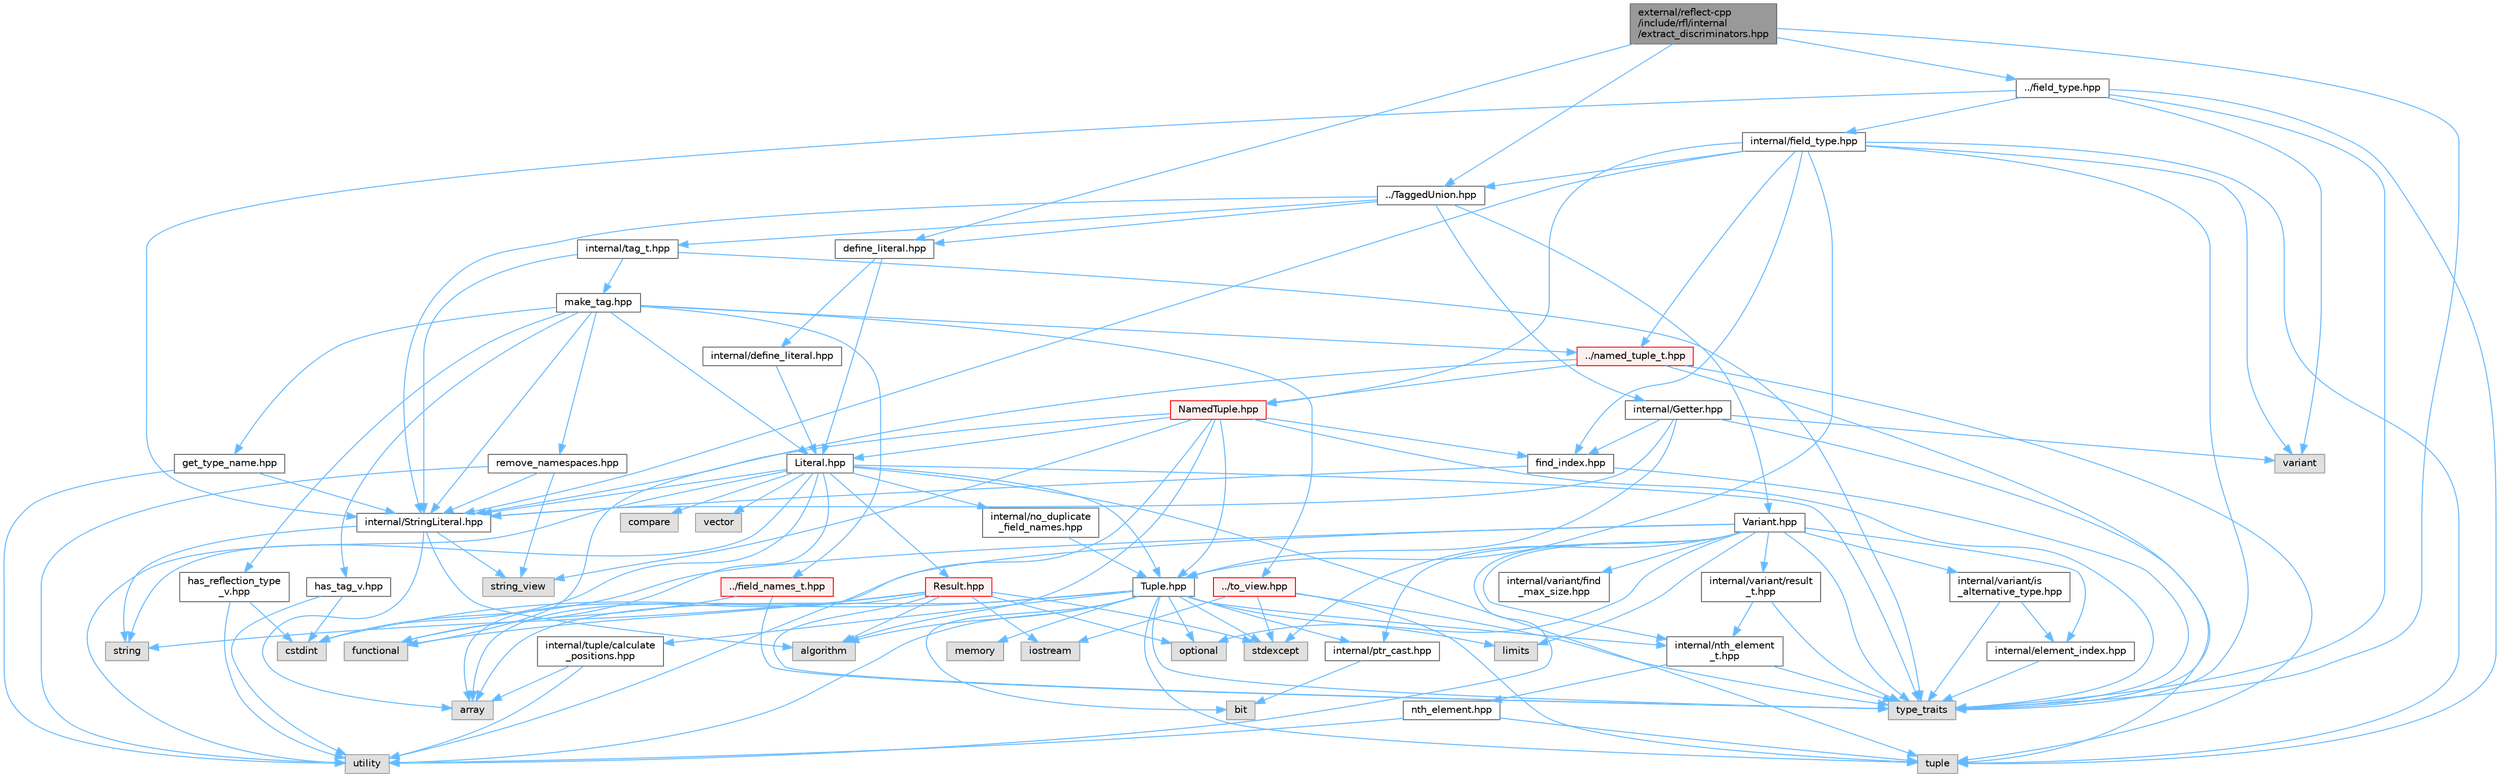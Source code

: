 digraph "external/reflect-cpp/include/rfl/internal/extract_discriminators.hpp"
{
 // LATEX_PDF_SIZE
  bgcolor="transparent";
  edge [fontname=Helvetica,fontsize=10,labelfontname=Helvetica,labelfontsize=10];
  node [fontname=Helvetica,fontsize=10,shape=box,height=0.2,width=0.4];
  Node1 [id="Node000001",label="external/reflect-cpp\l/include/rfl/internal\l/extract_discriminators.hpp",height=0.2,width=0.4,color="gray40", fillcolor="grey60", style="filled", fontcolor="black",tooltip=" "];
  Node1 -> Node2 [id="edge137_Node000001_Node000002",color="steelblue1",style="solid",tooltip=" "];
  Node2 [id="Node000002",label="type_traits",height=0.2,width=0.4,color="grey60", fillcolor="#E0E0E0", style="filled",tooltip=" "];
  Node1 -> Node3 [id="edge138_Node000001_Node000003",color="steelblue1",style="solid",tooltip=" "];
  Node3 [id="Node000003",label="../TaggedUnion.hpp",height=0.2,width=0.4,color="grey40", fillcolor="white", style="filled",URL="$_tagged_union_8hpp.html",tooltip=" "];
  Node3 -> Node4 [id="edge139_Node000003_Node000004",color="steelblue1",style="solid",tooltip=" "];
  Node4 [id="Node000004",label="Variant.hpp",height=0.2,width=0.4,color="grey40", fillcolor="white", style="filled",URL="$_variant_8hpp.html",tooltip=" "];
  Node4 -> Node5 [id="edge140_Node000004_Node000005",color="steelblue1",style="solid",tooltip=" "];
  Node5 [id="Node000005",label="array",height=0.2,width=0.4,color="grey60", fillcolor="#E0E0E0", style="filled",tooltip=" "];
  Node4 -> Node6 [id="edge141_Node000004_Node000006",color="steelblue1",style="solid",tooltip=" "];
  Node6 [id="Node000006",label="cstdint",height=0.2,width=0.4,color="grey60", fillcolor="#E0E0E0", style="filled",tooltip=" "];
  Node4 -> Node7 [id="edge142_Node000004_Node000007",color="steelblue1",style="solid",tooltip=" "];
  Node7 [id="Node000007",label="limits",height=0.2,width=0.4,color="grey60", fillcolor="#E0E0E0", style="filled",tooltip=" "];
  Node4 -> Node8 [id="edge143_Node000004_Node000008",color="steelblue1",style="solid",tooltip=" "];
  Node8 [id="Node000008",label="optional",height=0.2,width=0.4,color="grey60", fillcolor="#E0E0E0", style="filled",tooltip=" "];
  Node4 -> Node9 [id="edge144_Node000004_Node000009",color="steelblue1",style="solid",tooltip=" "];
  Node9 [id="Node000009",label="stdexcept",height=0.2,width=0.4,color="grey60", fillcolor="#E0E0E0", style="filled",tooltip=" "];
  Node4 -> Node2 [id="edge145_Node000004_Node000002",color="steelblue1",style="solid",tooltip=" "];
  Node4 -> Node10 [id="edge146_Node000004_Node000010",color="steelblue1",style="solid",tooltip=" "];
  Node10 [id="Node000010",label="utility",height=0.2,width=0.4,color="grey60", fillcolor="#E0E0E0", style="filled",tooltip=" "];
  Node4 -> Node11 [id="edge147_Node000004_Node000011",color="steelblue1",style="solid",tooltip=" "];
  Node11 [id="Node000011",label="internal/element_index.hpp",height=0.2,width=0.4,color="grey40", fillcolor="white", style="filled",URL="$element__index_8hpp.html",tooltip=" "];
  Node11 -> Node2 [id="edge148_Node000011_Node000002",color="steelblue1",style="solid",tooltip=" "];
  Node4 -> Node12 [id="edge149_Node000004_Node000012",color="steelblue1",style="solid",tooltip=" "];
  Node12 [id="Node000012",label="internal/nth_element\l_t.hpp",height=0.2,width=0.4,color="grey40", fillcolor="white", style="filled",URL="$nth__element__t_8hpp.html",tooltip=" "];
  Node12 -> Node2 [id="edge150_Node000012_Node000002",color="steelblue1",style="solid",tooltip=" "];
  Node12 -> Node13 [id="edge151_Node000012_Node000013",color="steelblue1",style="solid",tooltip=" "];
  Node13 [id="Node000013",label="nth_element.hpp",height=0.2,width=0.4,color="grey40", fillcolor="white", style="filled",URL="$nth__element_8hpp.html",tooltip=" "];
  Node13 -> Node14 [id="edge152_Node000013_Node000014",color="steelblue1",style="solid",tooltip=" "];
  Node14 [id="Node000014",label="tuple",height=0.2,width=0.4,color="grey60", fillcolor="#E0E0E0", style="filled",tooltip=" "];
  Node13 -> Node10 [id="edge153_Node000013_Node000010",color="steelblue1",style="solid",tooltip=" "];
  Node4 -> Node15 [id="edge154_Node000004_Node000015",color="steelblue1",style="solid",tooltip=" "];
  Node15 [id="Node000015",label="internal/variant/find\l_max_size.hpp",height=0.2,width=0.4,color="grey40", fillcolor="white", style="filled",URL="$find__max__size_8hpp.html",tooltip=" "];
  Node4 -> Node16 [id="edge155_Node000004_Node000016",color="steelblue1",style="solid",tooltip=" "];
  Node16 [id="Node000016",label="internal/variant/is\l_alternative_type.hpp",height=0.2,width=0.4,color="grey40", fillcolor="white", style="filled",URL="$is__alternative__type_8hpp.html",tooltip=" "];
  Node16 -> Node2 [id="edge156_Node000016_Node000002",color="steelblue1",style="solid",tooltip=" "];
  Node16 -> Node11 [id="edge157_Node000016_Node000011",color="steelblue1",style="solid",tooltip=" "];
  Node4 -> Node17 [id="edge158_Node000004_Node000017",color="steelblue1",style="solid",tooltip=" "];
  Node17 [id="Node000017",label="internal/variant/result\l_t.hpp",height=0.2,width=0.4,color="grey40", fillcolor="white", style="filled",URL="$result__t_8hpp.html",tooltip=" "];
  Node17 -> Node2 [id="edge159_Node000017_Node000002",color="steelblue1",style="solid",tooltip=" "];
  Node17 -> Node12 [id="edge160_Node000017_Node000012",color="steelblue1",style="solid",tooltip=" "];
  Node4 -> Node18 [id="edge161_Node000004_Node000018",color="steelblue1",style="solid",tooltip=" "];
  Node18 [id="Node000018",label="internal/ptr_cast.hpp",height=0.2,width=0.4,color="grey40", fillcolor="white", style="filled",URL="$ptr__cast_8hpp.html",tooltip=" "];
  Node18 -> Node19 [id="edge162_Node000018_Node000019",color="steelblue1",style="solid",tooltip=" "];
  Node19 [id="Node000019",label="bit",height=0.2,width=0.4,color="grey60", fillcolor="#E0E0E0", style="filled",tooltip=" "];
  Node3 -> Node20 [id="edge163_Node000003_Node000020",color="steelblue1",style="solid",tooltip=" "];
  Node20 [id="Node000020",label="define_literal.hpp",height=0.2,width=0.4,color="grey40", fillcolor="white", style="filled",URL="$define__literal_8hpp.html",tooltip=" "];
  Node20 -> Node21 [id="edge164_Node000020_Node000021",color="steelblue1",style="solid",tooltip=" "];
  Node21 [id="Node000021",label="Literal.hpp",height=0.2,width=0.4,color="grey40", fillcolor="white", style="filled",URL="$_literal_8hpp.html",tooltip=" "];
  Node21 -> Node22 [id="edge165_Node000021_Node000022",color="steelblue1",style="solid",tooltip=" "];
  Node22 [id="Node000022",label="compare",height=0.2,width=0.4,color="grey60", fillcolor="#E0E0E0", style="filled",tooltip=" "];
  Node21 -> Node6 [id="edge166_Node000021_Node000006",color="steelblue1",style="solid",tooltip=" "];
  Node21 -> Node23 [id="edge167_Node000021_Node000023",color="steelblue1",style="solid",tooltip=" "];
  Node23 [id="Node000023",label="functional",height=0.2,width=0.4,color="grey60", fillcolor="#E0E0E0", style="filled",tooltip=" "];
  Node21 -> Node24 [id="edge168_Node000021_Node000024",color="steelblue1",style="solid",tooltip=" "];
  Node24 [id="Node000024",label="string",height=0.2,width=0.4,color="grey60", fillcolor="#E0E0E0", style="filled",tooltip=" "];
  Node21 -> Node14 [id="edge169_Node000021_Node000014",color="steelblue1",style="solid",tooltip=" "];
  Node21 -> Node2 [id="edge170_Node000021_Node000002",color="steelblue1",style="solid",tooltip=" "];
  Node21 -> Node10 [id="edge171_Node000021_Node000010",color="steelblue1",style="solid",tooltip=" "];
  Node21 -> Node25 [id="edge172_Node000021_Node000025",color="steelblue1",style="solid",tooltip=" "];
  Node25 [id="Node000025",label="vector",height=0.2,width=0.4,color="grey60", fillcolor="#E0E0E0", style="filled",tooltip=" "];
  Node21 -> Node26 [id="edge173_Node000021_Node000026",color="steelblue1",style="solid",tooltip=" "];
  Node26 [id="Node000026",label="Result.hpp",height=0.2,width=0.4,color="red", fillcolor="#FFF0F0", style="filled",URL="$_result_8hpp.html",tooltip=" "];
  Node26 -> Node27 [id="edge174_Node000026_Node000027",color="steelblue1",style="solid",tooltip=" "];
  Node27 [id="Node000027",label="algorithm",height=0.2,width=0.4,color="grey60", fillcolor="#E0E0E0", style="filled",tooltip=" "];
  Node26 -> Node5 [id="edge175_Node000026_Node000005",color="steelblue1",style="solid",tooltip=" "];
  Node26 -> Node23 [id="edge176_Node000026_Node000023",color="steelblue1",style="solid",tooltip=" "];
  Node26 -> Node28 [id="edge177_Node000026_Node000028",color="steelblue1",style="solid",tooltip=" "];
  Node28 [id="Node000028",label="iostream",height=0.2,width=0.4,color="grey60", fillcolor="#E0E0E0", style="filled",tooltip=" "];
  Node26 -> Node8 [id="edge178_Node000026_Node000008",color="steelblue1",style="solid",tooltip=" "];
  Node26 -> Node9 [id="edge179_Node000026_Node000009",color="steelblue1",style="solid",tooltip=" "];
  Node26 -> Node24 [id="edge180_Node000026_Node000024",color="steelblue1",style="solid",tooltip=" "];
  Node26 -> Node2 [id="edge181_Node000026_Node000002",color="steelblue1",style="solid",tooltip=" "];
  Node21 -> Node30 [id="edge182_Node000021_Node000030",color="steelblue1",style="solid",tooltip=" "];
  Node30 [id="Node000030",label="Tuple.hpp",height=0.2,width=0.4,color="grey40", fillcolor="white", style="filled",URL="$_tuple_8hpp.html",tooltip=" "];
  Node30 -> Node27 [id="edge183_Node000030_Node000027",color="steelblue1",style="solid",tooltip=" "];
  Node30 -> Node5 [id="edge184_Node000030_Node000005",color="steelblue1",style="solid",tooltip=" "];
  Node30 -> Node19 [id="edge185_Node000030_Node000019",color="steelblue1",style="solid",tooltip=" "];
  Node30 -> Node6 [id="edge186_Node000030_Node000006",color="steelblue1",style="solid",tooltip=" "];
  Node30 -> Node7 [id="edge187_Node000030_Node000007",color="steelblue1",style="solid",tooltip=" "];
  Node30 -> Node31 [id="edge188_Node000030_Node000031",color="steelblue1",style="solid",tooltip=" "];
  Node31 [id="Node000031",label="memory",height=0.2,width=0.4,color="grey60", fillcolor="#E0E0E0", style="filled",tooltip=" "];
  Node30 -> Node8 [id="edge189_Node000030_Node000008",color="steelblue1",style="solid",tooltip=" "];
  Node30 -> Node9 [id="edge190_Node000030_Node000009",color="steelblue1",style="solid",tooltip=" "];
  Node30 -> Node14 [id="edge191_Node000030_Node000014",color="steelblue1",style="solid",tooltip=" "];
  Node30 -> Node2 [id="edge192_Node000030_Node000002",color="steelblue1",style="solid",tooltip=" "];
  Node30 -> Node10 [id="edge193_Node000030_Node000010",color="steelblue1",style="solid",tooltip=" "];
  Node30 -> Node12 [id="edge194_Node000030_Node000012",color="steelblue1",style="solid",tooltip=" "];
  Node30 -> Node18 [id="edge195_Node000030_Node000018",color="steelblue1",style="solid",tooltip=" "];
  Node30 -> Node32 [id="edge196_Node000030_Node000032",color="steelblue1",style="solid",tooltip=" "];
  Node32 [id="Node000032",label="internal/tuple/calculate\l_positions.hpp",height=0.2,width=0.4,color="grey40", fillcolor="white", style="filled",URL="$calculate__positions_8hpp.html",tooltip=" "];
  Node32 -> Node5 [id="edge197_Node000032_Node000005",color="steelblue1",style="solid",tooltip=" "];
  Node32 -> Node10 [id="edge198_Node000032_Node000010",color="steelblue1",style="solid",tooltip=" "];
  Node21 -> Node33 [id="edge199_Node000021_Node000033",color="steelblue1",style="solid",tooltip=" "];
  Node33 [id="Node000033",label="internal/StringLiteral.hpp",height=0.2,width=0.4,color="grey40", fillcolor="white", style="filled",URL="$_string_literal_8hpp.html",tooltip=" "];
  Node33 -> Node27 [id="edge200_Node000033_Node000027",color="steelblue1",style="solid",tooltip=" "];
  Node33 -> Node5 [id="edge201_Node000033_Node000005",color="steelblue1",style="solid",tooltip=" "];
  Node33 -> Node24 [id="edge202_Node000033_Node000024",color="steelblue1",style="solid",tooltip=" "];
  Node33 -> Node34 [id="edge203_Node000033_Node000034",color="steelblue1",style="solid",tooltip=" "];
  Node34 [id="Node000034",label="string_view",height=0.2,width=0.4,color="grey60", fillcolor="#E0E0E0", style="filled",tooltip=" "];
  Node21 -> Node35 [id="edge204_Node000021_Node000035",color="steelblue1",style="solid",tooltip=" "];
  Node35 [id="Node000035",label="internal/no_duplicate\l_field_names.hpp",height=0.2,width=0.4,color="grey40", fillcolor="white", style="filled",URL="$no__duplicate__field__names_8hpp.html",tooltip=" "];
  Node35 -> Node30 [id="edge205_Node000035_Node000030",color="steelblue1",style="solid",tooltip=" "];
  Node20 -> Node36 [id="edge206_Node000020_Node000036",color="steelblue1",style="solid",tooltip=" "];
  Node36 [id="Node000036",label="internal/define_literal.hpp",height=0.2,width=0.4,color="grey40", fillcolor="white", style="filled",URL="$internal_2define__literal_8hpp.html",tooltip=" "];
  Node36 -> Node21 [id="edge207_Node000036_Node000021",color="steelblue1",style="solid",tooltip=" "];
  Node3 -> Node37 [id="edge208_Node000003_Node000037",color="steelblue1",style="solid",tooltip=" "];
  Node37 [id="Node000037",label="internal/Getter.hpp",height=0.2,width=0.4,color="grey40", fillcolor="white", style="filled",URL="$_getter_8hpp.html",tooltip=" "];
  Node37 -> Node14 [id="edge209_Node000037_Node000014",color="steelblue1",style="solid",tooltip=" "];
  Node37 -> Node38 [id="edge210_Node000037_Node000038",color="steelblue1",style="solid",tooltip=" "];
  Node38 [id="Node000038",label="variant",height=0.2,width=0.4,color="grey60", fillcolor="#E0E0E0", style="filled",tooltip=" "];
  Node37 -> Node30 [id="edge211_Node000037_Node000030",color="steelblue1",style="solid",tooltip=" "];
  Node37 -> Node33 [id="edge212_Node000037_Node000033",color="steelblue1",style="solid",tooltip=" "];
  Node37 -> Node39 [id="edge213_Node000037_Node000039",color="steelblue1",style="solid",tooltip=" "];
  Node39 [id="Node000039",label="find_index.hpp",height=0.2,width=0.4,color="grey40", fillcolor="white", style="filled",URL="$find__index_8hpp.html",tooltip=" "];
  Node39 -> Node2 [id="edge214_Node000039_Node000002",color="steelblue1",style="solid",tooltip=" "];
  Node39 -> Node33 [id="edge215_Node000039_Node000033",color="steelblue1",style="solid",tooltip=" "];
  Node3 -> Node33 [id="edge216_Node000003_Node000033",color="steelblue1",style="solid",tooltip=" "];
  Node3 -> Node40 [id="edge217_Node000003_Node000040",color="steelblue1",style="solid",tooltip=" "];
  Node40 [id="Node000040",label="internal/tag_t.hpp",height=0.2,width=0.4,color="grey40", fillcolor="white", style="filled",URL="$tag__t_8hpp.html",tooltip=" "];
  Node40 -> Node2 [id="edge218_Node000040_Node000002",color="steelblue1",style="solid",tooltip=" "];
  Node40 -> Node33 [id="edge219_Node000040_Node000033",color="steelblue1",style="solid",tooltip=" "];
  Node40 -> Node41 [id="edge220_Node000040_Node000041",color="steelblue1",style="solid",tooltip=" "];
  Node41 [id="Node000041",label="make_tag.hpp",height=0.2,width=0.4,color="grey40", fillcolor="white", style="filled",URL="$make__tag_8hpp.html",tooltip=" "];
  Node41 -> Node21 [id="edge221_Node000041_Node000021",color="steelblue1",style="solid",tooltip=" "];
  Node41 -> Node42 [id="edge222_Node000041_Node000042",color="steelblue1",style="solid",tooltip=" "];
  Node42 [id="Node000042",label="../field_names_t.hpp",height=0.2,width=0.4,color="red", fillcolor="#FFF0F0", style="filled",URL="$field__names__t_8hpp.html",tooltip=" "];
  Node42 -> Node23 [id="edge223_Node000042_Node000023",color="steelblue1",style="solid",tooltip=" "];
  Node42 -> Node2 [id="edge224_Node000042_Node000002",color="steelblue1",style="solid",tooltip=" "];
  Node41 -> Node54 [id="edge225_Node000041_Node000054",color="steelblue1",style="solid",tooltip=" "];
  Node54 [id="Node000054",label="../named_tuple_t.hpp",height=0.2,width=0.4,color="red", fillcolor="#FFF0F0", style="filled",URL="$named__tuple__t_8hpp.html",tooltip=" "];
  Node54 -> Node23 [id="edge226_Node000054_Node000023",color="steelblue1",style="solid",tooltip=" "];
  Node54 -> Node14 [id="edge227_Node000054_Node000014",color="steelblue1",style="solid",tooltip=" "];
  Node54 -> Node2 [id="edge228_Node000054_Node000002",color="steelblue1",style="solid",tooltip=" "];
  Node54 -> Node55 [id="edge229_Node000054_Node000055",color="steelblue1",style="solid",tooltip=" "];
  Node55 [id="Node000055",label="NamedTuple.hpp",height=0.2,width=0.4,color="red", fillcolor="#FFF0F0", style="filled",URL="$_named_tuple_8hpp.html",tooltip=" "];
  Node55 -> Node27 [id="edge230_Node000055_Node000027",color="steelblue1",style="solid",tooltip=" "];
  Node55 -> Node34 [id="edge231_Node000055_Node000034",color="steelblue1",style="solid",tooltip=" "];
  Node55 -> Node2 [id="edge232_Node000055_Node000002",color="steelblue1",style="solid",tooltip=" "];
  Node55 -> Node10 [id="edge233_Node000055_Node000010",color="steelblue1",style="solid",tooltip=" "];
  Node55 -> Node21 [id="edge234_Node000055_Node000021",color="steelblue1",style="solid",tooltip=" "];
  Node55 -> Node30 [id="edge235_Node000055_Node000030",color="steelblue1",style="solid",tooltip=" "];
  Node55 -> Node33 [id="edge236_Node000055_Node000033",color="steelblue1",style="solid",tooltip=" "];
  Node55 -> Node39 [id="edge237_Node000055_Node000039",color="steelblue1",style="solid",tooltip=" "];
  Node41 -> Node97 [id="edge238_Node000041_Node000097",color="steelblue1",style="solid",tooltip=" "];
  Node97 [id="Node000097",label="../to_view.hpp",height=0.2,width=0.4,color="red", fillcolor="#FFF0F0", style="filled",URL="$to__view_8hpp.html",tooltip=" "];
  Node97 -> Node28 [id="edge239_Node000097_Node000028",color="steelblue1",style="solid",tooltip=" "];
  Node97 -> Node9 [id="edge240_Node000097_Node000009",color="steelblue1",style="solid",tooltip=" "];
  Node97 -> Node14 [id="edge241_Node000097_Node000014",color="steelblue1",style="solid",tooltip=" "];
  Node97 -> Node2 [id="edge242_Node000097_Node000002",color="steelblue1",style="solid",tooltip=" "];
  Node41 -> Node33 [id="edge243_Node000041_Node000033",color="steelblue1",style="solid",tooltip=" "];
  Node41 -> Node98 [id="edge244_Node000041_Node000098",color="steelblue1",style="solid",tooltip=" "];
  Node98 [id="Node000098",label="get_type_name.hpp",height=0.2,width=0.4,color="grey40", fillcolor="white", style="filled",URL="$get__type__name_8hpp.html",tooltip=" "];
  Node98 -> Node10 [id="edge245_Node000098_Node000010",color="steelblue1",style="solid",tooltip=" "];
  Node98 -> Node33 [id="edge246_Node000098_Node000033",color="steelblue1",style="solid",tooltip=" "];
  Node41 -> Node99 [id="edge247_Node000041_Node000099",color="steelblue1",style="solid",tooltip=" "];
  Node99 [id="Node000099",label="has_reflection_type\l_v.hpp",height=0.2,width=0.4,color="grey40", fillcolor="white", style="filled",URL="$has__reflection__type__v_8hpp.html",tooltip=" "];
  Node99 -> Node6 [id="edge248_Node000099_Node000006",color="steelblue1",style="solid",tooltip=" "];
  Node99 -> Node10 [id="edge249_Node000099_Node000010",color="steelblue1",style="solid",tooltip=" "];
  Node41 -> Node100 [id="edge250_Node000041_Node000100",color="steelblue1",style="solid",tooltip=" "];
  Node100 [id="Node000100",label="has_tag_v.hpp",height=0.2,width=0.4,color="grey40", fillcolor="white", style="filled",URL="$has__tag__v_8hpp.html",tooltip=" "];
  Node100 -> Node6 [id="edge251_Node000100_Node000006",color="steelblue1",style="solid",tooltip=" "];
  Node100 -> Node10 [id="edge252_Node000100_Node000010",color="steelblue1",style="solid",tooltip=" "];
  Node41 -> Node101 [id="edge253_Node000041_Node000101",color="steelblue1",style="solid",tooltip=" "];
  Node101 [id="Node000101",label="remove_namespaces.hpp",height=0.2,width=0.4,color="grey40", fillcolor="white", style="filled",URL="$remove__namespaces_8hpp.html",tooltip=" "];
  Node101 -> Node34 [id="edge254_Node000101_Node000034",color="steelblue1",style="solid",tooltip=" "];
  Node101 -> Node10 [id="edge255_Node000101_Node000010",color="steelblue1",style="solid",tooltip=" "];
  Node101 -> Node33 [id="edge256_Node000101_Node000033",color="steelblue1",style="solid",tooltip=" "];
  Node1 -> Node20 [id="edge257_Node000001_Node000020",color="steelblue1",style="solid",tooltip=" "];
  Node1 -> Node102 [id="edge258_Node000001_Node000102",color="steelblue1",style="solid",tooltip=" "];
  Node102 [id="Node000102",label="../field_type.hpp",height=0.2,width=0.4,color="grey40", fillcolor="white", style="filled",URL="$field__type_8hpp.html",tooltip=" "];
  Node102 -> Node14 [id="edge259_Node000102_Node000014",color="steelblue1",style="solid",tooltip=" "];
  Node102 -> Node2 [id="edge260_Node000102_Node000002",color="steelblue1",style="solid",tooltip=" "];
  Node102 -> Node38 [id="edge261_Node000102_Node000038",color="steelblue1",style="solid",tooltip=" "];
  Node102 -> Node33 [id="edge262_Node000102_Node000033",color="steelblue1",style="solid",tooltip=" "];
  Node102 -> Node103 [id="edge263_Node000102_Node000103",color="steelblue1",style="solid",tooltip=" "];
  Node103 [id="Node000103",label="internal/field_type.hpp",height=0.2,width=0.4,color="grey40", fillcolor="white", style="filled",URL="$internal_2field__type_8hpp.html",tooltip=" "];
  Node103 -> Node14 [id="edge264_Node000103_Node000014",color="steelblue1",style="solid",tooltip=" "];
  Node103 -> Node2 [id="edge265_Node000103_Node000002",color="steelblue1",style="solid",tooltip=" "];
  Node103 -> Node38 [id="edge266_Node000103_Node000038",color="steelblue1",style="solid",tooltip=" "];
  Node103 -> Node55 [id="edge267_Node000103_Node000055",color="steelblue1",style="solid",tooltip=" "];
  Node103 -> Node3 [id="edge268_Node000103_Node000003",color="steelblue1",style="solid",tooltip=" "];
  Node103 -> Node30 [id="edge269_Node000103_Node000030",color="steelblue1",style="solid",tooltip=" "];
  Node103 -> Node54 [id="edge270_Node000103_Node000054",color="steelblue1",style="solid",tooltip=" "];
  Node103 -> Node33 [id="edge271_Node000103_Node000033",color="steelblue1",style="solid",tooltip=" "];
  Node103 -> Node39 [id="edge272_Node000103_Node000039",color="steelblue1",style="solid",tooltip=" "];
}
